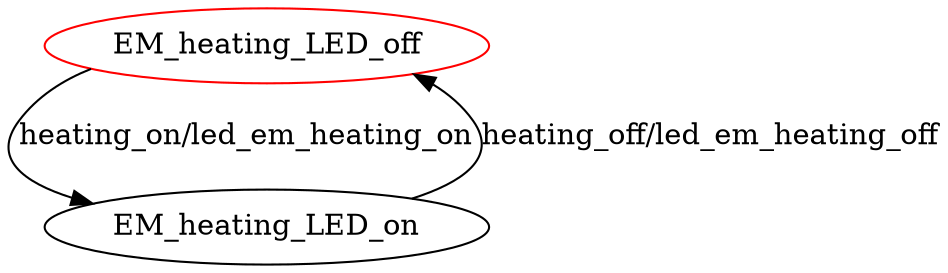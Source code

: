 digraph G {
label=""
EM_heating_LED_off [color="red"]
EM_heating_LED_off
EM_heating_LED_on
EM_heating_LED_off [label="EM_heating_LED_off"];
EM_heating_LED_off -> EM_heating_LED_on[label="heating_on/led_em_heating_on"]
EM_heating_LED_on [label="EM_heating_LED_on"];
EM_heating_LED_on -> EM_heating_LED_off[label="heating_off/led_em_heating_off"]
}
